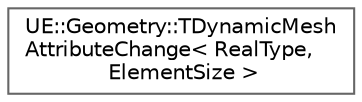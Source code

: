 digraph "Graphical Class Hierarchy"
{
 // INTERACTIVE_SVG=YES
 // LATEX_PDF_SIZE
  bgcolor="transparent";
  edge [fontname=Helvetica,fontsize=10,labelfontname=Helvetica,labelfontsize=10];
  node [fontname=Helvetica,fontsize=10,shape=box,height=0.2,width=0.4];
  rankdir="LR";
  Node0 [id="Node000000",label="UE::Geometry::TDynamicMesh\lAttributeChange\< RealType,\l ElementSize \>",height=0.2,width=0.4,color="grey40", fillcolor="white", style="filled",URL="$d3/d63/classUE_1_1Geometry_1_1TDynamicMeshAttributeChange.html",tooltip="TDynamicMeshAttributeChange represents a change to an attribute overlay of a FDynamicMesh3."];
}
